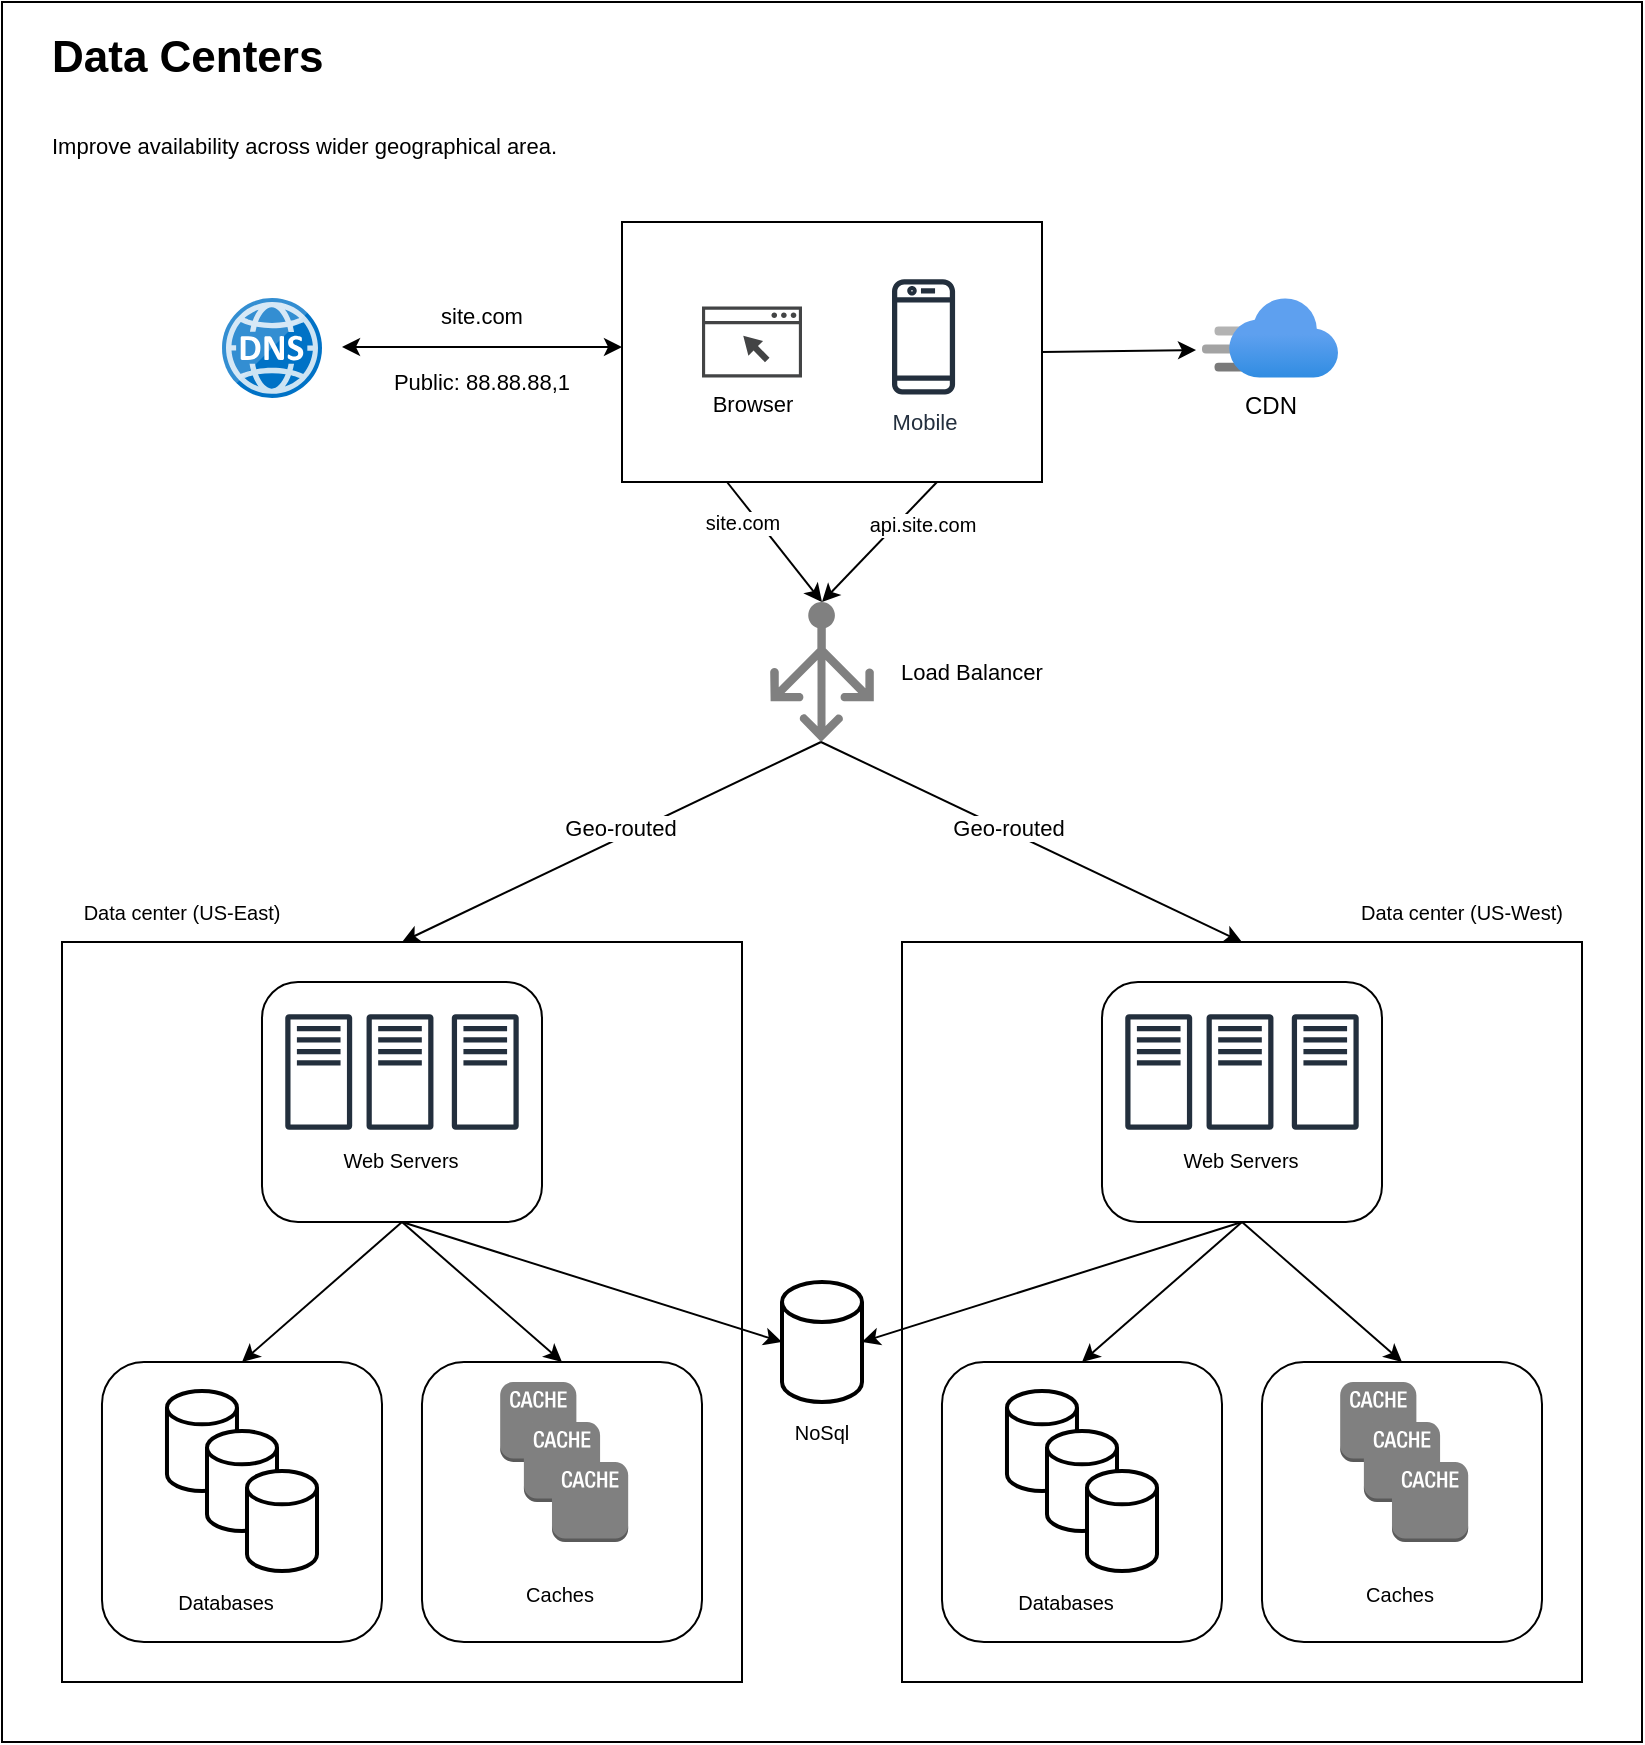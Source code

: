 <mxfile version="19.0.0" type="device"><diagram id="DGs2yfAw-LwcwXoiznSU" name="Page-1"><mxGraphModel dx="1188" dy="851" grid="1" gridSize="10" guides="1" tooltips="1" connect="1" arrows="1" fold="1" page="1" pageScale="1" pageWidth="850" pageHeight="1100" math="0" shadow="0"><root><mxCell id="0"/><mxCell id="1" style="" parent="0"/><mxCell id="unoXZ1soX1YO-tUkahxE-46" value="" style="rounded=0;whiteSpace=wrap;html=1;" parent="1" vertex="1"><mxGeometry x="10" y="10" width="820" height="870" as="geometry"/></mxCell><mxCell id="hPVIUfgEZxaa7cwPkqvz-1" value="Diagram" style="locked=1;" parent="0"/><mxCell id="unoXZ1soX1YO-tUkahxE-49" value="CDN" style="aspect=fixed;html=1;points=[];align=center;image;fontSize=12;image=img/lib/azure2/app_services/CDN_Profiles.svg;" parent="hPVIUfgEZxaa7cwPkqvz-1" vertex="1"><mxGeometry x="610" y="158" width="68" height="40" as="geometry"/></mxCell><mxCell id="unoXZ1soX1YO-tUkahxE-50" value="" style="endArrow=classic;html=1;rounded=0;entryX=-0.044;entryY=0.65;entryDx=0;entryDy=0;entryPerimeter=0;exitX=1;exitY=0.5;exitDx=0;exitDy=0;" parent="hPVIUfgEZxaa7cwPkqvz-1" source="unoXZ1soX1YO-tUkahxE-3" target="unoXZ1soX1YO-tUkahxE-49" edge="1"><mxGeometry width="50" height="50" relative="1" as="geometry"><mxPoint x="550" y="184" as="sourcePoint"/><mxPoint x="600" y="160" as="targetPoint"/></mxGeometry></mxCell><mxCell id="O0ZfU7C_oMBI1xlGiYtM-9" value="" style="group" parent="hPVIUfgEZxaa7cwPkqvz-1" vertex="1" connectable="0"><mxGeometry x="320" y="120" width="210" height="130" as="geometry"/></mxCell><mxCell id="unoXZ1soX1YO-tUkahxE-3" value="" style="rounded=0;whiteSpace=wrap;html=1;" parent="O0ZfU7C_oMBI1xlGiYtM-9" vertex="1"><mxGeometry width="210" height="130" as="geometry"/></mxCell><mxCell id="unoXZ1soX1YO-tUkahxE-5" value="Mobile" style="sketch=0;outlineConnect=0;fontColor=#232F3E;gradientColor=none;fillColor=#232F3D;strokeColor=none;dashed=0;verticalLabelPosition=bottom;verticalAlign=top;align=center;html=1;fontSize=11;fontStyle=0;aspect=fixed;pointerEvents=1;shape=mxgraph.aws4.mobile_client;" parent="O0ZfU7C_oMBI1xlGiYtM-9" vertex="1"><mxGeometry x="135" y="27.44" width="31.54" height="60" as="geometry"/></mxCell><mxCell id="unoXZ1soX1YO-tUkahxE-4" value="Browser" style="sketch=0;pointerEvents=1;shadow=0;dashed=0;html=1;strokeColor=none;fillColor=#434445;aspect=fixed;labelPosition=center;verticalLabelPosition=bottom;verticalAlign=top;align=center;outlineConnect=0;shape=mxgraph.vvd.web_browser;fontSize=11;" parent="O0ZfU7C_oMBI1xlGiYtM-9" vertex="1"><mxGeometry x="40" y="42.25" width="50" height="35.5" as="geometry"/></mxCell><mxCell id="O0ZfU7C_oMBI1xlGiYtM-10" value="" style="group" parent="hPVIUfgEZxaa7cwPkqvz-1" vertex="1" connectable="0"><mxGeometry x="120" y="158" width="200" height="52" as="geometry"/></mxCell><mxCell id="unoXZ1soX1YO-tUkahxE-7" style="edgeStyle=none;rounded=0;orthogonalLoop=1;jettySize=auto;html=1;strokeWidth=1;startArrow=classic;startFill=1;" parent="O0ZfU7C_oMBI1xlGiYtM-10" edge="1"><mxGeometry relative="1" as="geometry"><mxPoint x="60" y="24.5" as="sourcePoint"/><mxPoint x="200" y="24.5" as="targetPoint"/></mxGeometry></mxCell><mxCell id="unoXZ1soX1YO-tUkahxE-8" value="" style="sketch=0;aspect=fixed;html=1;points=[];align=center;image;fontSize=12;image=img/lib/mscae/DNS.svg;" parent="O0ZfU7C_oMBI1xlGiYtM-10" vertex="1"><mxGeometry width="50" height="50" as="geometry"/></mxCell><mxCell id="unoXZ1soX1YO-tUkahxE-10" value="&lt;font style=&quot;font-size: 11px;&quot;&gt;site.com&lt;/font&gt;" style="text;html=1;strokeColor=none;fillColor=none;align=center;verticalAlign=middle;whiteSpace=wrap;rounded=0;fontSize=11;" parent="O0ZfU7C_oMBI1xlGiYtM-10" vertex="1"><mxGeometry x="70" width="120" height="18.88" as="geometry"/></mxCell><mxCell id="unoXZ1soX1YO-tUkahxE-11" value="&lt;font style=&quot;font-size: 11px;&quot;&gt;Public: 88.88.88,1&lt;/font&gt;" style="text;html=1;strokeColor=none;fillColor=none;align=center;verticalAlign=middle;whiteSpace=wrap;rounded=0;fontSize=11;" parent="O0ZfU7C_oMBI1xlGiYtM-10" vertex="1"><mxGeometry x="70" y="32" width="120" height="20" as="geometry"/></mxCell><mxCell id="RpdfeqlJp3CBOCnT-g_l-1" value="" style="sketch=0;aspect=fixed;pointerEvents=1;shadow=0;dashed=0;html=1;strokeColor=none;labelPosition=center;verticalLabelPosition=bottom;verticalAlign=top;align=center;fillColor=#808080;shape=mxgraph.azure.load_balancer_generic;fontSize=11;" vertex="1" parent="hPVIUfgEZxaa7cwPkqvz-1"><mxGeometry x="394.1" y="310" width="51.8" height="70" as="geometry"/></mxCell><mxCell id="RpdfeqlJp3CBOCnT-g_l-2" value="" style="endArrow=classic;html=1;rounded=0;fontSize=11;entryX=0.5;entryY=0;entryDx=0;entryDy=0;entryPerimeter=0;strokeWidth=1;exitX=0.25;exitY=1;exitDx=0;exitDy=0;" edge="1" parent="hPVIUfgEZxaa7cwPkqvz-1" target="RpdfeqlJp3CBOCnT-g_l-1" source="unoXZ1soX1YO-tUkahxE-3"><mxGeometry width="50" height="50" relative="1" as="geometry"><mxPoint x="420" y="250" as="sourcePoint"/><mxPoint x="360" y="300" as="targetPoint"/></mxGeometry></mxCell><mxCell id="RpdfeqlJp3CBOCnT-g_l-13" value="site.com" style="edgeLabel;html=1;align=center;verticalAlign=middle;resizable=0;points=[];fontSize=10;" vertex="1" connectable="0" parent="RpdfeqlJp3CBOCnT-g_l-2"><mxGeometry x="-0.416" y="1" relative="1" as="geometry"><mxPoint x="-7" y="3" as="offset"/></mxGeometry></mxCell><mxCell id="RpdfeqlJp3CBOCnT-g_l-4" value="" style="endArrow=classic;html=1;rounded=0;fontSize=11;strokeWidth=1;entryX=0.5;entryY=0;entryDx=0;entryDy=0;exitX=0.49;exitY=1;exitDx=0;exitDy=0;exitPerimeter=0;" edge="1" parent="hPVIUfgEZxaa7cwPkqvz-1" source="RpdfeqlJp3CBOCnT-g_l-1" target="RpdfeqlJp3CBOCnT-g_l-53"><mxGeometry width="50" height="50" relative="1" as="geometry"><mxPoint x="220" y="420" as="sourcePoint"/><mxPoint x="270" y="470" as="targetPoint"/></mxGeometry></mxCell><mxCell id="RpdfeqlJp3CBOCnT-g_l-5" value="Geo-routed" style="edgeLabel;html=1;align=center;verticalAlign=middle;resizable=0;points=[];fontSize=11;" vertex="1" connectable="0" parent="RpdfeqlJp3CBOCnT-g_l-4"><mxGeometry x="-0.152" relative="1" as="geometry"><mxPoint x="-12" as="offset"/></mxGeometry></mxCell><mxCell id="RpdfeqlJp3CBOCnT-g_l-6" value="" style="endArrow=classic;html=1;rounded=0;fontSize=11;strokeWidth=1;exitX=0.49;exitY=1;exitDx=0;exitDy=0;exitPerimeter=0;entryX=0.5;entryY=0;entryDx=0;entryDy=0;" edge="1" parent="hPVIUfgEZxaa7cwPkqvz-1" source="RpdfeqlJp3CBOCnT-g_l-1" target="RpdfeqlJp3CBOCnT-g_l-57"><mxGeometry width="50" height="50" relative="1" as="geometry"><mxPoint x="430" y="410" as="sourcePoint"/><mxPoint x="450" y="470" as="targetPoint"/></mxGeometry></mxCell><mxCell id="RpdfeqlJp3CBOCnT-g_l-7" value="Geo-routed" style="edgeLabel;html=1;align=center;verticalAlign=middle;resizable=0;points=[];fontSize=11;" vertex="1" connectable="0" parent="RpdfeqlJp3CBOCnT-g_l-6"><mxGeometry x="-0.176" y="-2" relative="1" as="geometry"><mxPoint x="7" as="offset"/></mxGeometry></mxCell><mxCell id="RpdfeqlJp3CBOCnT-g_l-8" value="Load Balancer" style="text;html=1;strokeColor=none;fillColor=none;align=center;verticalAlign=middle;whiteSpace=wrap;rounded=0;fontSize=11;" vertex="1" parent="hPVIUfgEZxaa7cwPkqvz-1"><mxGeometry x="450" y="330" width="90" height="30" as="geometry"/></mxCell><mxCell id="RpdfeqlJp3CBOCnT-g_l-9" value="" style="endArrow=classic;html=1;rounded=0;exitX=0.75;exitY=1;exitDx=0;exitDy=0;entryX=0.5;entryY=0;entryDx=0;entryDy=0;entryPerimeter=0;" edge="1" parent="hPVIUfgEZxaa7cwPkqvz-1" source="unoXZ1soX1YO-tUkahxE-3" target="RpdfeqlJp3CBOCnT-g_l-1"><mxGeometry width="50" height="50" relative="1" as="geometry"><mxPoint x="620" y="380" as="sourcePoint"/><mxPoint x="670" y="330" as="targetPoint"/></mxGeometry></mxCell><mxCell id="RpdfeqlJp3CBOCnT-g_l-12" value="api.site.com" style="edgeLabel;html=1;align=center;verticalAlign=middle;resizable=0;points=[];fontSize=10;" vertex="1" connectable="0" parent="RpdfeqlJp3CBOCnT-g_l-9"><mxGeometry x="-0.124" relative="1" as="geometry"><mxPoint x="18" y="-6" as="offset"/></mxGeometry></mxCell><mxCell id="RpdfeqlJp3CBOCnT-g_l-81" value="" style="group" vertex="1" connectable="0" parent="hPVIUfgEZxaa7cwPkqvz-1"><mxGeometry x="460" y="450" width="340" height="400" as="geometry"/></mxCell><mxCell id="RpdfeqlJp3CBOCnT-g_l-56" value="Data center (US-West)" style="text;html=1;strokeColor=none;fillColor=none;align=center;verticalAlign=middle;whiteSpace=wrap;rounded=0;sketch=0;fontSize=10;" vertex="1" parent="RpdfeqlJp3CBOCnT-g_l-81"><mxGeometry x="220" width="120" height="30" as="geometry"/></mxCell><mxCell id="RpdfeqlJp3CBOCnT-g_l-57" value="" style="rounded=0;whiteSpace=wrap;html=1;sketch=0;fontSize=10;" vertex="1" parent="RpdfeqlJp3CBOCnT-g_l-81"><mxGeometry y="30" width="340" height="370" as="geometry"/></mxCell><mxCell id="RpdfeqlJp3CBOCnT-g_l-58" value="" style="group;rounded=0;" vertex="1" connectable="0" parent="RpdfeqlJp3CBOCnT-g_l-81"><mxGeometry x="99.995" y="50" width="140.0" height="120" as="geometry"/></mxCell><mxCell id="RpdfeqlJp3CBOCnT-g_l-59" value="" style="rounded=1;whiteSpace=wrap;html=1;fontSize=10;sketch=0;" vertex="1" parent="RpdfeqlJp3CBOCnT-g_l-58"><mxGeometry width="140" height="120" as="geometry"/></mxCell><mxCell id="RpdfeqlJp3CBOCnT-g_l-60" value="" style="group" vertex="1" connectable="0" parent="RpdfeqlJp3CBOCnT-g_l-58"><mxGeometry x="11.635" y="16" width="116.73" height="88" as="geometry"/></mxCell><mxCell id="RpdfeqlJp3CBOCnT-g_l-61" value="" style="sketch=0;outlineConnect=0;fontColor=#232F3E;gradientColor=none;fillColor=#232F3D;strokeColor=none;dashed=0;verticalLabelPosition=bottom;verticalAlign=top;align=center;html=1;fontSize=12;fontStyle=0;aspect=fixed;pointerEvents=1;shape=mxgraph.aws4.traditional_server;" vertex="1" parent="RpdfeqlJp3CBOCnT-g_l-60"><mxGeometry width="33.46" height="58" as="geometry"/></mxCell><mxCell id="RpdfeqlJp3CBOCnT-g_l-62" value="" style="sketch=0;outlineConnect=0;fontColor=#232F3E;gradientColor=none;fillColor=#232F3D;strokeColor=none;dashed=0;verticalLabelPosition=bottom;verticalAlign=top;align=center;html=1;fontSize=12;fontStyle=0;aspect=fixed;pointerEvents=1;shape=mxgraph.aws4.traditional_server;" vertex="1" parent="RpdfeqlJp3CBOCnT-g_l-60"><mxGeometry x="40.64" width="33.46" height="58" as="geometry"/></mxCell><mxCell id="RpdfeqlJp3CBOCnT-g_l-63" value="" style="sketch=0;outlineConnect=0;fontColor=#232F3E;gradientColor=none;fillColor=#232F3D;strokeColor=none;dashed=0;verticalLabelPosition=bottom;verticalAlign=top;align=center;html=1;fontSize=12;fontStyle=0;aspect=fixed;pointerEvents=1;shape=mxgraph.aws4.traditional_server;" vertex="1" parent="RpdfeqlJp3CBOCnT-g_l-60"><mxGeometry x="83.27" width="33.46" height="58" as="geometry"/></mxCell><mxCell id="RpdfeqlJp3CBOCnT-g_l-64" value="Web Servers" style="text;html=1;strokeColor=none;fillColor=none;align=center;verticalAlign=middle;whiteSpace=wrap;rounded=0;fontSize=10;" vertex="1" parent="RpdfeqlJp3CBOCnT-g_l-60"><mxGeometry x="15.87" y="58" width="83" height="30" as="geometry"/></mxCell><mxCell id="RpdfeqlJp3CBOCnT-g_l-65" value="" style="group" vertex="1" connectable="0" parent="RpdfeqlJp3CBOCnT-g_l-81"><mxGeometry x="19.99" y="240" width="140.01" height="140" as="geometry"/></mxCell><mxCell id="RpdfeqlJp3CBOCnT-g_l-66" value="" style="rounded=1;whiteSpace=wrap;html=1;sketch=0;fontSize=10;" vertex="1" parent="RpdfeqlJp3CBOCnT-g_l-65"><mxGeometry width="140.01" height="140" as="geometry"/></mxCell><mxCell id="RpdfeqlJp3CBOCnT-g_l-67" value="" style="group" vertex="1" connectable="0" parent="RpdfeqlJp3CBOCnT-g_l-65"><mxGeometry x="32.5" y="14.5" width="75.01" height="120" as="geometry"/></mxCell><mxCell id="RpdfeqlJp3CBOCnT-g_l-68" value="" style="strokeWidth=2;html=1;shape=mxgraph.flowchart.database;whiteSpace=wrap;sketch=0;" vertex="1" parent="RpdfeqlJp3CBOCnT-g_l-67"><mxGeometry width="35" height="50" as="geometry"/></mxCell><mxCell id="RpdfeqlJp3CBOCnT-g_l-69" value="" style="strokeWidth=2;html=1;shape=mxgraph.flowchart.database;whiteSpace=wrap;sketch=0;" vertex="1" parent="RpdfeqlJp3CBOCnT-g_l-67"><mxGeometry x="20.01" y="20" width="35" height="50" as="geometry"/></mxCell><mxCell id="RpdfeqlJp3CBOCnT-g_l-70" value="" style="strokeWidth=2;html=1;shape=mxgraph.flowchart.database;whiteSpace=wrap;sketch=0;" vertex="1" parent="RpdfeqlJp3CBOCnT-g_l-67"><mxGeometry x="40.01" y="40" width="35" height="50" as="geometry"/></mxCell><mxCell id="RpdfeqlJp3CBOCnT-g_l-71" value="Databases" style="text;html=1;strokeColor=none;fillColor=none;align=center;verticalAlign=middle;whiteSpace=wrap;rounded=0;dashed=1;sketch=0;fontSize=10;" vertex="1" parent="RpdfeqlJp3CBOCnT-g_l-67"><mxGeometry y="90" width="60" height="30" as="geometry"/></mxCell><mxCell id="RpdfeqlJp3CBOCnT-g_l-72" value="" style="group" vertex="1" connectable="0" parent="RpdfeqlJp3CBOCnT-g_l-81"><mxGeometry x="179.99" y="240" width="140.01" height="140" as="geometry"/></mxCell><mxCell id="RpdfeqlJp3CBOCnT-g_l-73" value="" style="rounded=1;whiteSpace=wrap;html=1;sketch=0;fontSize=10;" vertex="1" parent="RpdfeqlJp3CBOCnT-g_l-72"><mxGeometry width="140.01" height="140" as="geometry"/></mxCell><mxCell id="RpdfeqlJp3CBOCnT-g_l-74" value="" style="group" vertex="1" connectable="0" parent="RpdfeqlJp3CBOCnT-g_l-72"><mxGeometry x="39.1" y="10" width="64" height="121" as="geometry"/></mxCell><mxCell id="RpdfeqlJp3CBOCnT-g_l-75" value="Caches" style="text;html=1;strokeColor=none;fillColor=none;align=center;verticalAlign=middle;whiteSpace=wrap;rounded=0;dashed=1;sketch=0;fontSize=10;" vertex="1" parent="RpdfeqlJp3CBOCnT-g_l-74"><mxGeometry y="91" width="60" height="30" as="geometry"/></mxCell><mxCell id="RpdfeqlJp3CBOCnT-g_l-76" value="" style="outlineConnect=0;dashed=0;verticalLabelPosition=bottom;verticalAlign=top;align=center;html=1;shape=mxgraph.aws3.cache_node;fillColor=#808080;gradientColor=none;strokeColor=#FFFFFF;" vertex="1" parent="RpdfeqlJp3CBOCnT-g_l-74"><mxGeometry width="38.1" height="40" as="geometry"/></mxCell><mxCell id="RpdfeqlJp3CBOCnT-g_l-77" value="" style="outlineConnect=0;dashed=0;verticalLabelPosition=bottom;verticalAlign=top;align=center;html=1;shape=mxgraph.aws3.cache_node;fillColor=#808080;gradientColor=none;strokeColor=#FFFFFF;" vertex="1" parent="RpdfeqlJp3CBOCnT-g_l-74"><mxGeometry x="11.85" y="20" width="38.1" height="40" as="geometry"/></mxCell><mxCell id="RpdfeqlJp3CBOCnT-g_l-78" value="" style="outlineConnect=0;dashed=0;verticalLabelPosition=bottom;verticalAlign=top;align=center;html=1;shape=mxgraph.aws3.cache_node;fillColor=#808080;gradientColor=none;strokeColor=#FFFFFF;" vertex="1" parent="RpdfeqlJp3CBOCnT-g_l-74"><mxGeometry x="25.9" y="40" width="38.1" height="40" as="geometry"/></mxCell><mxCell id="RpdfeqlJp3CBOCnT-g_l-79" value="" style="endArrow=classic;html=1;rounded=0;fontSize=10;strokeWidth=1;entryX=0.5;entryY=0;entryDx=0;entryDy=0;" edge="1" parent="RpdfeqlJp3CBOCnT-g_l-81" target="RpdfeqlJp3CBOCnT-g_l-66"><mxGeometry width="50" height="50" relative="1" as="geometry"><mxPoint x="170" y="170" as="sourcePoint"/><mxPoint x="60" y="180" as="targetPoint"/></mxGeometry></mxCell><mxCell id="RpdfeqlJp3CBOCnT-g_l-80" value="" style="endArrow=classic;html=1;rounded=0;fontSize=10;strokeWidth=1;exitX=0.5;exitY=1;exitDx=0;exitDy=0;entryX=0.5;entryY=0;entryDx=0;entryDy=0;" edge="1" parent="RpdfeqlJp3CBOCnT-g_l-81" source="RpdfeqlJp3CBOCnT-g_l-59" target="RpdfeqlJp3CBOCnT-g_l-73"><mxGeometry width="50" height="50" relative="1" as="geometry"><mxPoint x="340" y="200" as="sourcePoint"/><mxPoint x="390" y="150" as="targetPoint"/></mxGeometry></mxCell><mxCell id="RpdfeqlJp3CBOCnT-g_l-82" value="" style="group" vertex="1" connectable="0" parent="hPVIUfgEZxaa7cwPkqvz-1"><mxGeometry x="40" y="450" width="340" height="400" as="geometry"/></mxCell><mxCell id="RpdfeqlJp3CBOCnT-g_l-53" value="" style="rounded=0;whiteSpace=wrap;html=1;sketch=0;fontSize=10;" vertex="1" parent="RpdfeqlJp3CBOCnT-g_l-82"><mxGeometry y="30" width="340" height="370" as="geometry"/></mxCell><mxCell id="RpdfeqlJp3CBOCnT-g_l-37" value="" style="group;rounded=0;" vertex="1" connectable="0" parent="RpdfeqlJp3CBOCnT-g_l-82"><mxGeometry x="99.995" y="50" width="140.0" height="120" as="geometry"/></mxCell><mxCell id="RpdfeqlJp3CBOCnT-g_l-18" value="" style="rounded=1;whiteSpace=wrap;html=1;fontSize=10;sketch=0;" vertex="1" parent="RpdfeqlJp3CBOCnT-g_l-37"><mxGeometry width="140" height="120" as="geometry"/></mxCell><mxCell id="RpdfeqlJp3CBOCnT-g_l-19" value="" style="group" vertex="1" connectable="0" parent="RpdfeqlJp3CBOCnT-g_l-37"><mxGeometry x="11.635" y="16" width="116.73" height="88" as="geometry"/></mxCell><mxCell id="RpdfeqlJp3CBOCnT-g_l-14" value="" style="sketch=0;outlineConnect=0;fontColor=#232F3E;gradientColor=none;fillColor=#232F3D;strokeColor=none;dashed=0;verticalLabelPosition=bottom;verticalAlign=top;align=center;html=1;fontSize=12;fontStyle=0;aspect=fixed;pointerEvents=1;shape=mxgraph.aws4.traditional_server;" vertex="1" parent="RpdfeqlJp3CBOCnT-g_l-19"><mxGeometry width="33.46" height="58" as="geometry"/></mxCell><mxCell id="RpdfeqlJp3CBOCnT-g_l-15" value="" style="sketch=0;outlineConnect=0;fontColor=#232F3E;gradientColor=none;fillColor=#232F3D;strokeColor=none;dashed=0;verticalLabelPosition=bottom;verticalAlign=top;align=center;html=1;fontSize=12;fontStyle=0;aspect=fixed;pointerEvents=1;shape=mxgraph.aws4.traditional_server;" vertex="1" parent="RpdfeqlJp3CBOCnT-g_l-19"><mxGeometry x="40.64" width="33.46" height="58" as="geometry"/></mxCell><mxCell id="RpdfeqlJp3CBOCnT-g_l-16" value="" style="sketch=0;outlineConnect=0;fontColor=#232F3E;gradientColor=none;fillColor=#232F3D;strokeColor=none;dashed=0;verticalLabelPosition=bottom;verticalAlign=top;align=center;html=1;fontSize=12;fontStyle=0;aspect=fixed;pointerEvents=1;shape=mxgraph.aws4.traditional_server;" vertex="1" parent="RpdfeqlJp3CBOCnT-g_l-19"><mxGeometry x="83.27" width="33.46" height="58" as="geometry"/></mxCell><mxCell id="RpdfeqlJp3CBOCnT-g_l-17" value="Web Servers" style="text;html=1;strokeColor=none;fillColor=none;align=center;verticalAlign=middle;whiteSpace=wrap;rounded=0;fontSize=10;" vertex="1" parent="RpdfeqlJp3CBOCnT-g_l-19"><mxGeometry x="15.87" y="58" width="83" height="30" as="geometry"/></mxCell><mxCell id="RpdfeqlJp3CBOCnT-g_l-44" value="" style="group" vertex="1" connectable="0" parent="RpdfeqlJp3CBOCnT-g_l-82"><mxGeometry x="19.99" y="240" width="140.01" height="140" as="geometry"/></mxCell><mxCell id="RpdfeqlJp3CBOCnT-g_l-35" value="" style="rounded=1;whiteSpace=wrap;html=1;sketch=0;fontSize=10;" vertex="1" parent="RpdfeqlJp3CBOCnT-g_l-44"><mxGeometry width="140.01" height="140" as="geometry"/></mxCell><mxCell id="RpdfeqlJp3CBOCnT-g_l-36" value="" style="group" vertex="1" connectable="0" parent="RpdfeqlJp3CBOCnT-g_l-44"><mxGeometry x="32.5" y="14.5" width="75.01" height="120" as="geometry"/></mxCell><mxCell id="RpdfeqlJp3CBOCnT-g_l-23" value="" style="strokeWidth=2;html=1;shape=mxgraph.flowchart.database;whiteSpace=wrap;sketch=0;" vertex="1" parent="RpdfeqlJp3CBOCnT-g_l-36"><mxGeometry width="35" height="50" as="geometry"/></mxCell><mxCell id="RpdfeqlJp3CBOCnT-g_l-25" value="" style="strokeWidth=2;html=1;shape=mxgraph.flowchart.database;whiteSpace=wrap;sketch=0;" vertex="1" parent="RpdfeqlJp3CBOCnT-g_l-36"><mxGeometry x="20.01" y="20" width="35" height="50" as="geometry"/></mxCell><mxCell id="RpdfeqlJp3CBOCnT-g_l-26" value="" style="strokeWidth=2;html=1;shape=mxgraph.flowchart.database;whiteSpace=wrap;sketch=0;" vertex="1" parent="RpdfeqlJp3CBOCnT-g_l-36"><mxGeometry x="40.01" y="40" width="35" height="50" as="geometry"/></mxCell><mxCell id="RpdfeqlJp3CBOCnT-g_l-27" value="Databases" style="text;html=1;strokeColor=none;fillColor=none;align=center;verticalAlign=middle;whiteSpace=wrap;rounded=0;dashed=1;sketch=0;fontSize=10;" vertex="1" parent="RpdfeqlJp3CBOCnT-g_l-36"><mxGeometry y="90" width="60" height="30" as="geometry"/></mxCell><mxCell id="RpdfeqlJp3CBOCnT-g_l-50" value="" style="group" vertex="1" connectable="0" parent="RpdfeqlJp3CBOCnT-g_l-82"><mxGeometry x="179.99" y="240" width="140.01" height="140" as="geometry"/></mxCell><mxCell id="RpdfeqlJp3CBOCnT-g_l-38" value="" style="rounded=1;whiteSpace=wrap;html=1;sketch=0;fontSize=10;" vertex="1" parent="RpdfeqlJp3CBOCnT-g_l-50"><mxGeometry width="140.01" height="140" as="geometry"/></mxCell><mxCell id="RpdfeqlJp3CBOCnT-g_l-49" value="" style="group" vertex="1" connectable="0" parent="RpdfeqlJp3CBOCnT-g_l-50"><mxGeometry x="39.1" y="10" width="64" height="121" as="geometry"/></mxCell><mxCell id="RpdfeqlJp3CBOCnT-g_l-43" value="Caches" style="text;html=1;strokeColor=none;fillColor=none;align=center;verticalAlign=middle;whiteSpace=wrap;rounded=0;dashed=1;sketch=0;fontSize=10;" vertex="1" parent="RpdfeqlJp3CBOCnT-g_l-49"><mxGeometry y="91" width="60" height="30" as="geometry"/></mxCell><mxCell id="RpdfeqlJp3CBOCnT-g_l-45" value="" style="outlineConnect=0;dashed=0;verticalLabelPosition=bottom;verticalAlign=top;align=center;html=1;shape=mxgraph.aws3.cache_node;fillColor=#808080;gradientColor=none;strokeColor=#FFFFFF;" vertex="1" parent="RpdfeqlJp3CBOCnT-g_l-49"><mxGeometry width="38.1" height="40" as="geometry"/></mxCell><mxCell id="RpdfeqlJp3CBOCnT-g_l-46" value="" style="outlineConnect=0;dashed=0;verticalLabelPosition=bottom;verticalAlign=top;align=center;html=1;shape=mxgraph.aws3.cache_node;fillColor=#808080;gradientColor=none;strokeColor=#FFFFFF;" vertex="1" parent="RpdfeqlJp3CBOCnT-g_l-49"><mxGeometry x="11.85" y="20" width="38.1" height="40" as="geometry"/></mxCell><mxCell id="RpdfeqlJp3CBOCnT-g_l-47" value="" style="outlineConnect=0;dashed=0;verticalLabelPosition=bottom;verticalAlign=top;align=center;html=1;shape=mxgraph.aws3.cache_node;fillColor=#808080;gradientColor=none;strokeColor=#FFFFFF;" vertex="1" parent="RpdfeqlJp3CBOCnT-g_l-49"><mxGeometry x="25.9" y="40" width="38.1" height="40" as="geometry"/></mxCell><mxCell id="RpdfeqlJp3CBOCnT-g_l-51" value="" style="endArrow=classic;html=1;rounded=0;fontSize=10;strokeWidth=1;entryX=0.5;entryY=0;entryDx=0;entryDy=0;" edge="1" parent="RpdfeqlJp3CBOCnT-g_l-82" target="RpdfeqlJp3CBOCnT-g_l-35"><mxGeometry width="50" height="50" relative="1" as="geometry"><mxPoint x="170" y="170" as="sourcePoint"/><mxPoint x="60" y="180" as="targetPoint"/></mxGeometry></mxCell><mxCell id="RpdfeqlJp3CBOCnT-g_l-52" value="" style="endArrow=classic;html=1;rounded=0;fontSize=10;strokeWidth=1;exitX=0.5;exitY=1;exitDx=0;exitDy=0;entryX=0.5;entryY=0;entryDx=0;entryDy=0;" edge="1" parent="RpdfeqlJp3CBOCnT-g_l-82" source="RpdfeqlJp3CBOCnT-g_l-18" target="RpdfeqlJp3CBOCnT-g_l-38"><mxGeometry width="50" height="50" relative="1" as="geometry"><mxPoint x="340" y="200" as="sourcePoint"/><mxPoint x="390" y="150" as="targetPoint"/></mxGeometry></mxCell><mxCell id="RpdfeqlJp3CBOCnT-g_l-54" value="Data center (US-East)" style="text;html=1;strokeColor=none;fillColor=none;align=center;verticalAlign=middle;whiteSpace=wrap;rounded=0;sketch=0;fontSize=10;" vertex="1" parent="RpdfeqlJp3CBOCnT-g_l-82"><mxGeometry width="120" height="30" as="geometry"/></mxCell><mxCell id="RpdfeqlJp3CBOCnT-g_l-85" value="" style="strokeWidth=2;html=1;shape=mxgraph.flowchart.database;whiteSpace=wrap;fontSize=10;" vertex="1" parent="hPVIUfgEZxaa7cwPkqvz-1"><mxGeometry x="400" y="650" width="40" height="60" as="geometry"/></mxCell><mxCell id="RpdfeqlJp3CBOCnT-g_l-86" value="NoSql" style="text;html=1;strokeColor=none;fillColor=none;align=center;verticalAlign=middle;whiteSpace=wrap;rounded=0;fontSize=10;" vertex="1" parent="hPVIUfgEZxaa7cwPkqvz-1"><mxGeometry x="390" y="710" width="60" height="30" as="geometry"/></mxCell><mxCell id="RpdfeqlJp3CBOCnT-g_l-87" value="" style="endArrow=classic;html=1;rounded=0;fontSize=10;strokeWidth=1;exitX=0.5;exitY=1;exitDx=0;exitDy=0;entryX=0;entryY=0.5;entryDx=0;entryDy=0;entryPerimeter=0;" edge="1" parent="hPVIUfgEZxaa7cwPkqvz-1" source="RpdfeqlJp3CBOCnT-g_l-18" target="RpdfeqlJp3CBOCnT-g_l-85"><mxGeometry width="50" height="50" relative="1" as="geometry"><mxPoint x="390" y="630" as="sourcePoint"/><mxPoint x="440" y="580" as="targetPoint"/></mxGeometry></mxCell><mxCell id="RpdfeqlJp3CBOCnT-g_l-88" value="" style="endArrow=classic;html=1;rounded=0;fontSize=10;strokeWidth=1;entryX=1;entryY=0.5;entryDx=0;entryDy=0;entryPerimeter=0;" edge="1" parent="hPVIUfgEZxaa7cwPkqvz-1" target="RpdfeqlJp3CBOCnT-g_l-85"><mxGeometry width="50" height="50" relative="1" as="geometry"><mxPoint x="630" y="620" as="sourcePoint"/><mxPoint x="440" y="560" as="targetPoint"/></mxGeometry></mxCell><mxCell id="hPVIUfgEZxaa7cwPkqvz-5" value="Title" style="locked=1;" parent="0"/><mxCell id="hPVIUfgEZxaa7cwPkqvz-9" value="&lt;h1&gt;&lt;span style=&quot;background-color: initial;&quot;&gt;Data Centers&lt;/span&gt;&lt;/h1&gt;&lt;h1&gt;&lt;span style=&quot;background-color: initial; font-size: 11px; font-weight: normal;&quot;&gt;Improve availability across wider geographical area.&lt;/span&gt;&lt;br&gt;&lt;/h1&gt;" style="text;html=1;strokeColor=none;fillColor=none;spacing=5;spacingTop=-20;whiteSpace=wrap;overflow=hidden;rounded=0;fontSize=11;" parent="hPVIUfgEZxaa7cwPkqvz-5" vertex="1"><mxGeometry x="30" y="20" width="400" height="80" as="geometry"/></mxCell></root></mxGraphModel></diagram></mxfile>
